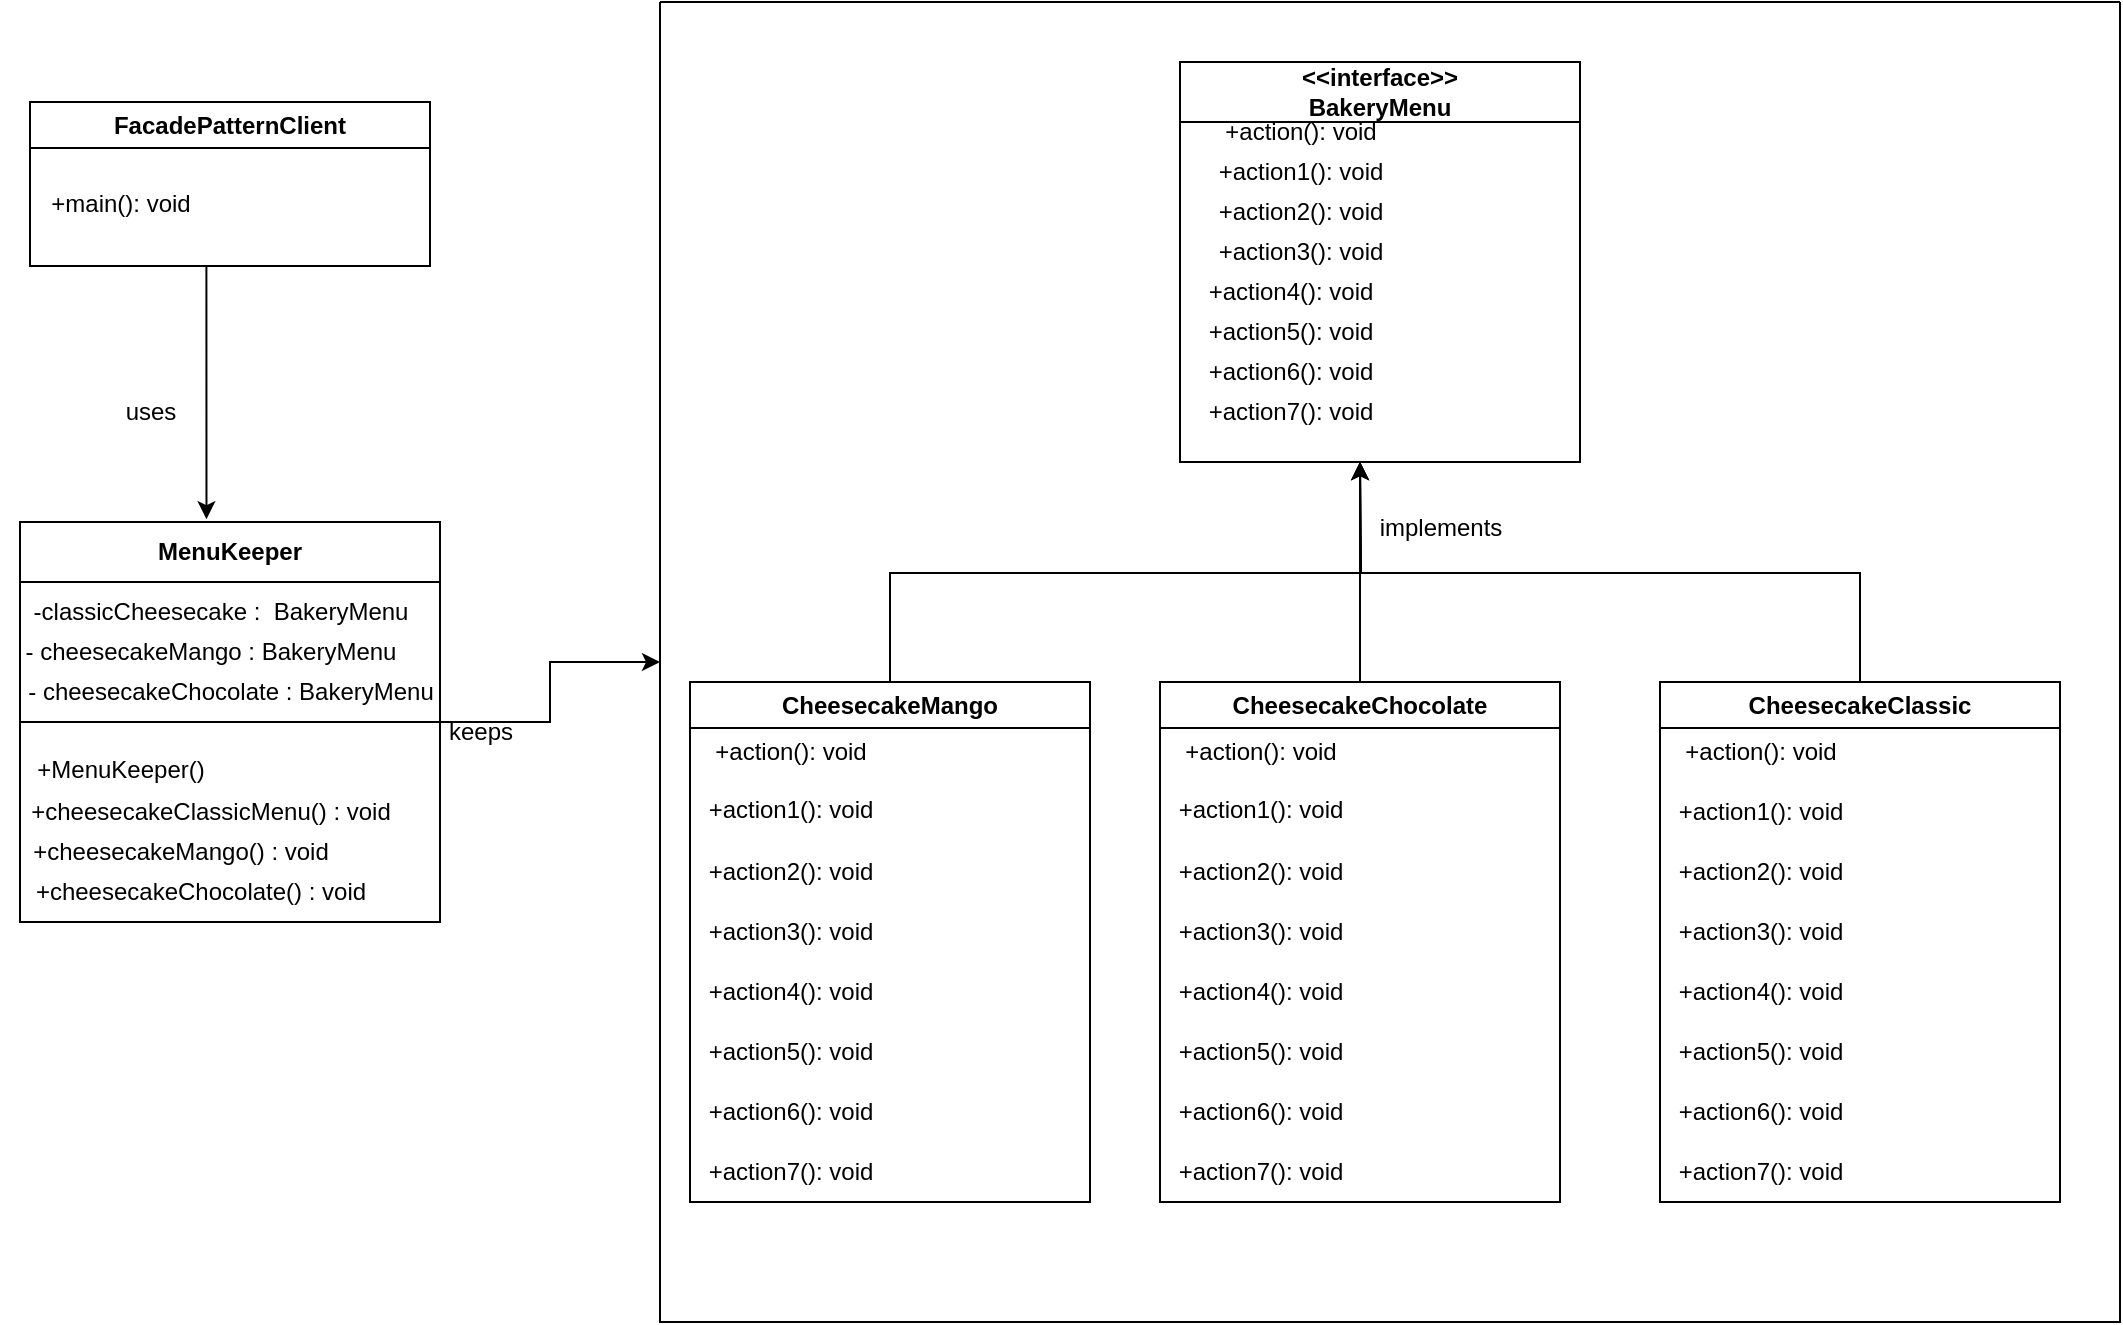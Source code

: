 <mxfile version="21.3.6" type="github">
  <diagram name="Page-1" id="8Bz7Xf53lrPkdPWlknVL">
    <mxGraphModel dx="1615" dy="845" grid="1" gridSize="10" guides="1" tooltips="1" connect="1" arrows="1" fold="1" page="1" pageScale="1" pageWidth="1169" pageHeight="827" math="0" shadow="0">
      <root>
        <mxCell id="0" />
        <mxCell id="1" parent="0" />
        <mxCell id="LRd90EozyaWt_7bNhSl1-15" style="edgeStyle=orthogonalEdgeStyle;rounded=0;orthogonalLoop=1;jettySize=auto;html=1;exitX=0.5;exitY=1;exitDx=0;exitDy=0;entryX=0.444;entryY=-0.007;entryDx=0;entryDy=0;entryPerimeter=0;" parent="1" source="LRd90EozyaWt_7bNhSl1-1" target="LRd90EozyaWt_7bNhSl1-3" edge="1">
          <mxGeometry relative="1" as="geometry">
            <Array as="points">
              <mxPoint x="143" y="142" />
            </Array>
          </mxGeometry>
        </mxCell>
        <mxCell id="LRd90EozyaWt_7bNhSl1-1" value="FacadePatternClient" style="swimlane;whiteSpace=wrap;html=1;" parent="1" vertex="1">
          <mxGeometry x="55" y="60" width="200" height="82" as="geometry" />
        </mxCell>
        <mxCell id="LRd90EozyaWt_7bNhSl1-2" value="+main(): void" style="text;html=1;align=center;verticalAlign=middle;resizable=0;points=[];autosize=1;strokeColor=none;fillColor=none;" parent="LRd90EozyaWt_7bNhSl1-1" vertex="1">
          <mxGeometry y="36" width="90" height="30" as="geometry" />
        </mxCell>
        <mxCell id="LRd90EozyaWt_7bNhSl1-14" style="edgeStyle=orthogonalEdgeStyle;rounded=0;orthogonalLoop=1;jettySize=auto;html=1;exitX=1;exitY=0.5;exitDx=0;exitDy=0;" parent="1" source="LRd90EozyaWt_7bNhSl1-3" target="LRd90EozyaWt_7bNhSl1-9" edge="1">
          <mxGeometry relative="1" as="geometry" />
        </mxCell>
        <mxCell id="LRd90EozyaWt_7bNhSl1-3" value="MenuKeeper" style="swimlane;whiteSpace=wrap;html=1;startSize=30;" parent="1" vertex="1">
          <mxGeometry x="50" y="270" width="210" height="200" as="geometry" />
        </mxCell>
        <mxCell id="fh7zXn2cQJfPCeZB97qp-70" value="-classicCheesecake :&amp;nbsp; BakeryMenu" style="text;html=1;align=center;verticalAlign=middle;resizable=0;points=[];autosize=1;strokeColor=none;fillColor=none;" vertex="1" parent="LRd90EozyaWt_7bNhSl1-3">
          <mxGeometry x="-5" y="30" width="210" height="30" as="geometry" />
        </mxCell>
        <mxCell id="fh7zXn2cQJfPCeZB97qp-71" value="- cheesecakeMango : BakeryMenu" style="text;html=1;align=center;verticalAlign=middle;resizable=0;points=[];autosize=1;strokeColor=none;fillColor=none;" vertex="1" parent="LRd90EozyaWt_7bNhSl1-3">
          <mxGeometry x="-10" y="50" width="210" height="30" as="geometry" />
        </mxCell>
        <mxCell id="fh7zXn2cQJfPCeZB97qp-72" value="- cheesecakeChocolate : BakeryMenu" style="text;html=1;align=center;verticalAlign=middle;resizable=0;points=[];autosize=1;strokeColor=none;fillColor=none;" vertex="1" parent="LRd90EozyaWt_7bNhSl1-3">
          <mxGeometry x="-10" y="70" width="230" height="30" as="geometry" />
        </mxCell>
        <mxCell id="fh7zXn2cQJfPCeZB97qp-73" value="+MenuKeeper()" style="text;html=1;align=center;verticalAlign=middle;resizable=0;points=[];autosize=1;strokeColor=none;fillColor=none;" vertex="1" parent="LRd90EozyaWt_7bNhSl1-3">
          <mxGeometry x="-5" y="109" width="110" height="30" as="geometry" />
        </mxCell>
        <mxCell id="fh7zXn2cQJfPCeZB97qp-74" value="+cheesecakeClassicMenu() : void" style="text;html=1;align=center;verticalAlign=middle;resizable=0;points=[];autosize=1;strokeColor=none;fillColor=none;" vertex="1" parent="LRd90EozyaWt_7bNhSl1-3">
          <mxGeometry x="-5" y="130" width="200" height="30" as="geometry" />
        </mxCell>
        <mxCell id="fh7zXn2cQJfPCeZB97qp-76" value="+cheesecakeMango() : void" style="text;html=1;align=center;verticalAlign=middle;resizable=0;points=[];autosize=1;strokeColor=none;fillColor=none;" vertex="1" parent="LRd90EozyaWt_7bNhSl1-3">
          <mxGeometry x="-5" y="150" width="170" height="30" as="geometry" />
        </mxCell>
        <mxCell id="fh7zXn2cQJfPCeZB97qp-77" value="+cheesecakeChocolate() : void" style="text;html=1;align=center;verticalAlign=middle;resizable=0;points=[];autosize=1;strokeColor=none;fillColor=none;" vertex="1" parent="LRd90EozyaWt_7bNhSl1-3">
          <mxGeometry x="-5" y="170" width="190" height="30" as="geometry" />
        </mxCell>
        <mxCell id="LRd90EozyaWt_7bNhSl1-4" value="&amp;lt;&amp;lt;interface&amp;gt;&amp;gt;&lt;br&gt;BakeryMenu" style="swimlane;whiteSpace=wrap;html=1;startSize=30;" parent="1" vertex="1">
          <mxGeometry x="630" y="40" width="200" height="200" as="geometry" />
        </mxCell>
        <mxCell id="LRd90EozyaWt_7bNhSl1-12" style="edgeStyle=orthogonalEdgeStyle;rounded=0;orthogonalLoop=1;jettySize=auto;html=1;exitX=0.5;exitY=0;exitDx=0;exitDy=0;" parent="1" source="LRd90EozyaWt_7bNhSl1-5" edge="1">
          <mxGeometry relative="1" as="geometry">
            <mxPoint x="720" y="240" as="targetPoint" />
          </mxGeometry>
        </mxCell>
        <mxCell id="LRd90EozyaWt_7bNhSl1-5" value="CheesecakeClassic" style="swimlane;whiteSpace=wrap;html=1;" parent="1" vertex="1">
          <mxGeometry x="870" y="350" width="200" height="260" as="geometry" />
        </mxCell>
        <mxCell id="LRd90EozyaWt_7bNhSl1-11" style="edgeStyle=orthogonalEdgeStyle;rounded=0;orthogonalLoop=1;jettySize=auto;html=1;exitX=0.5;exitY=0;exitDx=0;exitDy=0;" parent="1" source="LRd90EozyaWt_7bNhSl1-6" edge="1">
          <mxGeometry relative="1" as="geometry">
            <mxPoint x="720" y="240" as="targetPoint" />
          </mxGeometry>
        </mxCell>
        <mxCell id="LRd90EozyaWt_7bNhSl1-6" value="CheesecakeChocolate" style="swimlane;whiteSpace=wrap;html=1;startSize=23;" parent="1" vertex="1">
          <mxGeometry x="620" y="350" width="200" height="260" as="geometry" />
        </mxCell>
        <mxCell id="LRd90EozyaWt_7bNhSl1-10" style="edgeStyle=orthogonalEdgeStyle;rounded=0;orthogonalLoop=1;jettySize=auto;html=1;exitX=0.5;exitY=0;exitDx=0;exitDy=0;" parent="1" source="LRd90EozyaWt_7bNhSl1-7" edge="1">
          <mxGeometry relative="1" as="geometry">
            <mxPoint x="720" y="240" as="targetPoint" />
          </mxGeometry>
        </mxCell>
        <mxCell id="LRd90EozyaWt_7bNhSl1-7" value="CheesecakeMango" style="swimlane;whiteSpace=wrap;html=1;" parent="1" vertex="1">
          <mxGeometry x="385" y="350" width="200" height="260" as="geometry" />
        </mxCell>
        <mxCell id="LRd90EozyaWt_7bNhSl1-9" value="" style="swimlane;startSize=0;" parent="1" vertex="1">
          <mxGeometry x="370" y="10" width="730" height="660" as="geometry" />
        </mxCell>
        <mxCell id="fh7zXn2cQJfPCeZB97qp-8" value="+action5(): void" style="text;html=1;align=center;verticalAlign=middle;resizable=0;points=[];autosize=1;strokeColor=none;fillColor=none;" vertex="1" parent="LRd90EozyaWt_7bNhSl1-9">
          <mxGeometry x="10" y="510" width="110" height="30" as="geometry" />
        </mxCell>
        <mxCell id="fh7zXn2cQJfPCeZB97qp-7" value="+action4(): void" style="text;html=1;align=center;verticalAlign=middle;resizable=0;points=[];autosize=1;strokeColor=none;fillColor=none;" vertex="1" parent="LRd90EozyaWt_7bNhSl1-9">
          <mxGeometry x="10" y="480" width="110" height="30" as="geometry" />
        </mxCell>
        <mxCell id="fh7zXn2cQJfPCeZB97qp-6" value="+action3(): void" style="text;html=1;align=center;verticalAlign=middle;resizable=0;points=[];autosize=1;strokeColor=none;fillColor=none;" vertex="1" parent="LRd90EozyaWt_7bNhSl1-9">
          <mxGeometry x="10" y="450" width="110" height="30" as="geometry" />
        </mxCell>
        <mxCell id="fh7zXn2cQJfPCeZB97qp-5" value="+action2(): void" style="text;html=1;align=center;verticalAlign=middle;resizable=0;points=[];autosize=1;strokeColor=none;fillColor=none;" vertex="1" parent="LRd90EozyaWt_7bNhSl1-9">
          <mxGeometry x="10" y="420" width="110" height="30" as="geometry" />
        </mxCell>
        <mxCell id="fh7zXn2cQJfPCeZB97qp-4" value="+action(): void" style="text;html=1;align=center;verticalAlign=middle;resizable=0;points=[];autosize=1;strokeColor=none;fillColor=none;" vertex="1" parent="LRd90EozyaWt_7bNhSl1-9">
          <mxGeometry x="250" y="360" width="100" height="30" as="geometry" />
        </mxCell>
        <mxCell id="fh7zXn2cQJfPCeZB97qp-3" value="+action(): void" style="text;html=1;align=center;verticalAlign=middle;resizable=0;points=[];autosize=1;strokeColor=none;fillColor=none;" vertex="1" parent="LRd90EozyaWt_7bNhSl1-9">
          <mxGeometry x="15" y="360" width="100" height="30" as="geometry" />
        </mxCell>
        <mxCell id="fh7zXn2cQJfPCeZB97qp-9" value="+action1(): void" style="text;html=1;align=center;verticalAlign=middle;resizable=0;points=[];autosize=1;strokeColor=none;fillColor=none;" vertex="1" parent="LRd90EozyaWt_7bNhSl1-9">
          <mxGeometry x="10" y="389" width="110" height="30" as="geometry" />
        </mxCell>
        <mxCell id="fh7zXn2cQJfPCeZB97qp-10" value="+action6(): void" style="text;html=1;align=center;verticalAlign=middle;resizable=0;points=[];autosize=1;strokeColor=none;fillColor=none;" vertex="1" parent="LRd90EozyaWt_7bNhSl1-9">
          <mxGeometry x="10" y="540" width="110" height="30" as="geometry" />
        </mxCell>
        <mxCell id="fh7zXn2cQJfPCeZB97qp-19" value="+action6(): void" style="text;html=1;align=center;verticalAlign=middle;resizable=0;points=[];autosize=1;strokeColor=none;fillColor=none;" vertex="1" parent="LRd90EozyaWt_7bNhSl1-9">
          <mxGeometry x="245" y="540" width="110" height="30" as="geometry" />
        </mxCell>
        <mxCell id="fh7zXn2cQJfPCeZB97qp-17" value="+action5(): void" style="text;html=1;align=center;verticalAlign=middle;resizable=0;points=[];autosize=1;strokeColor=none;fillColor=none;" vertex="1" parent="LRd90EozyaWt_7bNhSl1-9">
          <mxGeometry x="245" y="510" width="110" height="30" as="geometry" />
        </mxCell>
        <mxCell id="fh7zXn2cQJfPCeZB97qp-18" value="+action4(): void" style="text;html=1;align=center;verticalAlign=middle;resizable=0;points=[];autosize=1;strokeColor=none;fillColor=none;" vertex="1" parent="LRd90EozyaWt_7bNhSl1-9">
          <mxGeometry x="245" y="480" width="110" height="30" as="geometry" />
        </mxCell>
        <mxCell id="fh7zXn2cQJfPCeZB97qp-16" value="+action2(): void" style="text;html=1;align=center;verticalAlign=middle;resizable=0;points=[];autosize=1;strokeColor=none;fillColor=none;" vertex="1" parent="LRd90EozyaWt_7bNhSl1-9">
          <mxGeometry x="245" y="420" width="110" height="30" as="geometry" />
        </mxCell>
        <mxCell id="fh7zXn2cQJfPCeZB97qp-15" value="+action3(): void" style="text;html=1;align=center;verticalAlign=middle;resizable=0;points=[];autosize=1;strokeColor=none;fillColor=none;" vertex="1" parent="LRd90EozyaWt_7bNhSl1-9">
          <mxGeometry x="245" y="450" width="110" height="30" as="geometry" />
        </mxCell>
        <mxCell id="fh7zXn2cQJfPCeZB97qp-14" value="+action1(): void" style="text;html=1;align=center;verticalAlign=middle;resizable=0;points=[];autosize=1;strokeColor=none;fillColor=none;" vertex="1" parent="LRd90EozyaWt_7bNhSl1-9">
          <mxGeometry x="245" y="389" width="110" height="30" as="geometry" />
        </mxCell>
        <mxCell id="fh7zXn2cQJfPCeZB97qp-26" value="+action(): void" style="text;html=1;align=center;verticalAlign=middle;resizable=0;points=[];autosize=1;strokeColor=none;fillColor=none;" vertex="1" parent="LRd90EozyaWt_7bNhSl1-9">
          <mxGeometry x="500" y="360" width="100" height="30" as="geometry" />
        </mxCell>
        <mxCell id="fh7zXn2cQJfPCeZB97qp-23" value="+action1(): void" style="text;html=1;align=center;verticalAlign=middle;resizable=0;points=[];autosize=1;strokeColor=none;fillColor=none;" vertex="1" parent="LRd90EozyaWt_7bNhSl1-9">
          <mxGeometry x="495" y="390" width="110" height="30" as="geometry" />
        </mxCell>
        <mxCell id="fh7zXn2cQJfPCeZB97qp-22" value="+action2(): void" style="text;html=1;align=center;verticalAlign=middle;resizable=0;points=[];autosize=1;strokeColor=none;fillColor=none;" vertex="1" parent="LRd90EozyaWt_7bNhSl1-9">
          <mxGeometry x="495" y="420" width="110" height="30" as="geometry" />
        </mxCell>
        <mxCell id="fh7zXn2cQJfPCeZB97qp-21" value="+action3(): void" style="text;html=1;align=center;verticalAlign=middle;resizable=0;points=[];autosize=1;strokeColor=none;fillColor=none;" vertex="1" parent="LRd90EozyaWt_7bNhSl1-9">
          <mxGeometry x="495" y="450" width="110" height="30" as="geometry" />
        </mxCell>
        <mxCell id="fh7zXn2cQJfPCeZB97qp-20" value="+action4(): void" style="text;html=1;align=center;verticalAlign=middle;resizable=0;points=[];autosize=1;strokeColor=none;fillColor=none;" vertex="1" parent="LRd90EozyaWt_7bNhSl1-9">
          <mxGeometry x="495" y="480" width="110" height="30" as="geometry" />
        </mxCell>
        <mxCell id="fh7zXn2cQJfPCeZB97qp-25" value="+action5(): void" style="text;html=1;align=center;verticalAlign=middle;resizable=0;points=[];autosize=1;strokeColor=none;fillColor=none;" vertex="1" parent="LRd90EozyaWt_7bNhSl1-9">
          <mxGeometry x="495" y="510" width="110" height="30" as="geometry" />
        </mxCell>
        <mxCell id="fh7zXn2cQJfPCeZB97qp-24" value="+action6(): void" style="text;html=1;align=center;verticalAlign=middle;resizable=0;points=[];autosize=1;strokeColor=none;fillColor=none;" vertex="1" parent="LRd90EozyaWt_7bNhSl1-9">
          <mxGeometry x="495" y="540" width="110" height="30" as="geometry" />
        </mxCell>
        <mxCell id="fh7zXn2cQJfPCeZB97qp-29" value="+action7(): void" style="text;html=1;align=center;verticalAlign=middle;resizable=0;points=[];autosize=1;strokeColor=none;fillColor=none;" vertex="1" parent="LRd90EozyaWt_7bNhSl1-9">
          <mxGeometry x="245" y="570" width="110" height="30" as="geometry" />
        </mxCell>
        <mxCell id="fh7zXn2cQJfPCeZB97qp-28" value="+action7(): void" style="text;html=1;align=center;verticalAlign=middle;resizable=0;points=[];autosize=1;strokeColor=none;fillColor=none;" vertex="1" parent="LRd90EozyaWt_7bNhSl1-9">
          <mxGeometry x="495" y="570" width="110" height="30" as="geometry" />
        </mxCell>
        <mxCell id="fh7zXn2cQJfPCeZB97qp-27" value="+action7(): void" style="text;html=1;align=center;verticalAlign=middle;resizable=0;points=[];autosize=1;strokeColor=none;fillColor=none;" vertex="1" parent="LRd90EozyaWt_7bNhSl1-9">
          <mxGeometry x="10" y="570" width="110" height="30" as="geometry" />
        </mxCell>
        <mxCell id="fh7zXn2cQJfPCeZB97qp-30" value="+action(): void" style="text;html=1;align=center;verticalAlign=middle;resizable=0;points=[];autosize=1;strokeColor=none;fillColor=none;" vertex="1" parent="LRd90EozyaWt_7bNhSl1-9">
          <mxGeometry x="270" y="50" width="100" height="30" as="geometry" />
        </mxCell>
        <mxCell id="fh7zXn2cQJfPCeZB97qp-31" value="+action1(): void" style="text;html=1;align=center;verticalAlign=middle;resizable=0;points=[];autosize=1;strokeColor=none;fillColor=none;" vertex="1" parent="LRd90EozyaWt_7bNhSl1-9">
          <mxGeometry x="265" y="70" width="110" height="30" as="geometry" />
        </mxCell>
        <mxCell id="fh7zXn2cQJfPCeZB97qp-33" value="+action2(): void" style="text;html=1;align=center;verticalAlign=middle;resizable=0;points=[];autosize=1;strokeColor=none;fillColor=none;" vertex="1" parent="LRd90EozyaWt_7bNhSl1-9">
          <mxGeometry x="265" y="90" width="110" height="30" as="geometry" />
        </mxCell>
        <mxCell id="fh7zXn2cQJfPCeZB97qp-34" value="+action3(): void" style="text;html=1;align=center;verticalAlign=middle;resizable=0;points=[];autosize=1;strokeColor=none;fillColor=none;" vertex="1" parent="LRd90EozyaWt_7bNhSl1-9">
          <mxGeometry x="265" y="110" width="110" height="30" as="geometry" />
        </mxCell>
        <mxCell id="fh7zXn2cQJfPCeZB97qp-35" value="+action4(): void" style="text;html=1;align=center;verticalAlign=middle;resizable=0;points=[];autosize=1;strokeColor=none;fillColor=none;" vertex="1" parent="LRd90EozyaWt_7bNhSl1-9">
          <mxGeometry x="260" y="130" width="110" height="30" as="geometry" />
        </mxCell>
        <mxCell id="fh7zXn2cQJfPCeZB97qp-67" value="+action5(): void" style="text;html=1;align=center;verticalAlign=middle;resizable=0;points=[];autosize=1;strokeColor=none;fillColor=none;" vertex="1" parent="LRd90EozyaWt_7bNhSl1-9">
          <mxGeometry x="260" y="150" width="110" height="30" as="geometry" />
        </mxCell>
        <mxCell id="fh7zXn2cQJfPCeZB97qp-69" value="+action6(): void" style="text;html=1;align=center;verticalAlign=middle;resizable=0;points=[];autosize=1;strokeColor=none;fillColor=none;" vertex="1" parent="LRd90EozyaWt_7bNhSl1-9">
          <mxGeometry x="260" y="170" width="110" height="30" as="geometry" />
        </mxCell>
        <mxCell id="fh7zXn2cQJfPCeZB97qp-68" value="+action7(): void" style="text;html=1;align=center;verticalAlign=middle;resizable=0;points=[];autosize=1;strokeColor=none;fillColor=none;" vertex="1" parent="LRd90EozyaWt_7bNhSl1-9">
          <mxGeometry x="260" y="190" width="110" height="30" as="geometry" />
        </mxCell>
        <mxCell id="LRd90EozyaWt_7bNhSl1-16" value="uses" style="text;html=1;align=center;verticalAlign=middle;resizable=0;points=[];autosize=1;strokeColor=none;fillColor=none;" parent="1" vertex="1">
          <mxGeometry x="90" y="200" width="50" height="30" as="geometry" />
        </mxCell>
        <mxCell id="LRd90EozyaWt_7bNhSl1-17" value="keeps" style="text;html=1;align=center;verticalAlign=middle;resizable=0;points=[];autosize=1;strokeColor=none;fillColor=none;" parent="1" vertex="1">
          <mxGeometry x="250" y="360" width="60" height="30" as="geometry" />
        </mxCell>
        <mxCell id="fh7zXn2cQJfPCeZB97qp-1" value="" style="endArrow=none;html=1;rounded=0;exitX=0;exitY=0.5;exitDx=0;exitDy=0;entryX=1;entryY=0.5;entryDx=0;entryDy=0;" edge="1" parent="1" source="LRd90EozyaWt_7bNhSl1-3" target="LRd90EozyaWt_7bNhSl1-3">
          <mxGeometry width="50" height="50" relative="1" as="geometry">
            <mxPoint x="580" y="230" as="sourcePoint" />
            <mxPoint x="630" y="180" as="targetPoint" />
          </mxGeometry>
        </mxCell>
        <mxCell id="fh7zXn2cQJfPCeZB97qp-2" value="implements" style="text;html=1;align=center;verticalAlign=middle;resizable=0;points=[];autosize=1;strokeColor=none;fillColor=none;" vertex="1" parent="1">
          <mxGeometry x="720" y="258" width="80" height="30" as="geometry" />
        </mxCell>
      </root>
    </mxGraphModel>
  </diagram>
</mxfile>
